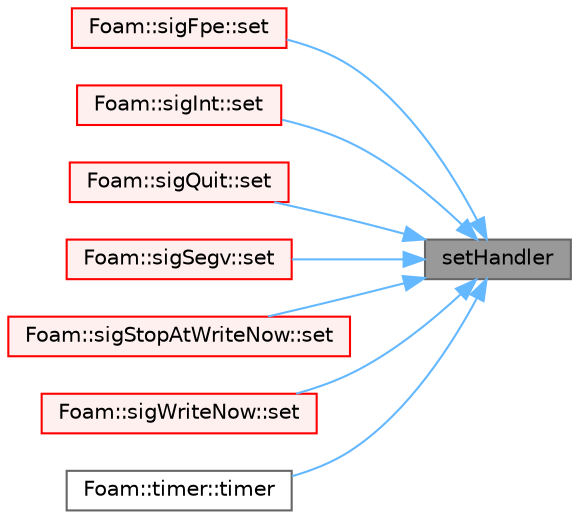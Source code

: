 digraph "setHandler"
{
 // LATEX_PDF_SIZE
  bgcolor="transparent";
  edge [fontname=Helvetica,fontsize=10,labelfontname=Helvetica,labelfontsize=10];
  node [fontname=Helvetica,fontsize=10,shape=box,height=0.2,width=0.4];
  rankdir="RL";
  Node1 [id="Node000001",label="setHandler",height=0.2,width=0.4,color="gray40", fillcolor="grey60", style="filled", fontcolor="black",tooltip=" "];
  Node1 -> Node2 [id="edge1_Node000001_Node000002",dir="back",color="steelblue1",style="solid",tooltip=" "];
  Node2 [id="Node000002",label="Foam::sigFpe::set",height=0.2,width=0.4,color="red", fillcolor="#FFF0F0", style="filled",URL="$classFoam_1_1sigFpe.html#a2dafe27b076ccf50e0c971fbbe393374",tooltip=" "];
  Node1 -> Node7 [id="edge2_Node000001_Node000007",dir="back",color="steelblue1",style="solid",tooltip=" "];
  Node7 [id="Node000007",label="Foam::sigInt::set",height=0.2,width=0.4,color="red", fillcolor="#FFF0F0", style="filled",URL="$classFoam_1_1sigInt.html#a2dafe27b076ccf50e0c971fbbe393374",tooltip=" "];
  Node1 -> Node8 [id="edge3_Node000001_Node000008",dir="back",color="steelblue1",style="solid",tooltip=" "];
  Node8 [id="Node000008",label="Foam::sigQuit::set",height=0.2,width=0.4,color="red", fillcolor="#FFF0F0", style="filled",URL="$classFoam_1_1sigQuit.html#a2dafe27b076ccf50e0c971fbbe393374",tooltip=" "];
  Node1 -> Node9 [id="edge4_Node000001_Node000009",dir="back",color="steelblue1",style="solid",tooltip=" "];
  Node9 [id="Node000009",label="Foam::sigSegv::set",height=0.2,width=0.4,color="red", fillcolor="#FFF0F0", style="filled",URL="$classFoam_1_1sigSegv.html#a2dafe27b076ccf50e0c971fbbe393374",tooltip=" "];
  Node1 -> Node10 [id="edge5_Node000001_Node000010",dir="back",color="steelblue1",style="solid",tooltip=" "];
  Node10 [id="Node000010",label="Foam::sigStopAtWriteNow::set",height=0.2,width=0.4,color="red", fillcolor="#FFF0F0", style="filled",URL="$classFoam_1_1sigStopAtWriteNow.html#a2dafe27b076ccf50e0c971fbbe393374",tooltip=" "];
  Node1 -> Node12 [id="edge6_Node000001_Node000012",dir="back",color="steelblue1",style="solid",tooltip=" "];
  Node12 [id="Node000012",label="Foam::sigWriteNow::set",height=0.2,width=0.4,color="red", fillcolor="#FFF0F0", style="filled",URL="$classFoam_1_1sigWriteNow.html#a2dafe27b076ccf50e0c971fbbe393374",tooltip=" "];
  Node1 -> Node14 [id="edge7_Node000001_Node000014",dir="back",color="steelblue1",style="solid",tooltip=" "];
  Node14 [id="Node000014",label="Foam::timer::timer",height=0.2,width=0.4,color="grey40", fillcolor="white", style="filled",URL="$classFoam_1_1timer.html#aa87efa7c5eec8abb3b65aed643bdea59",tooltip=" "];
}
